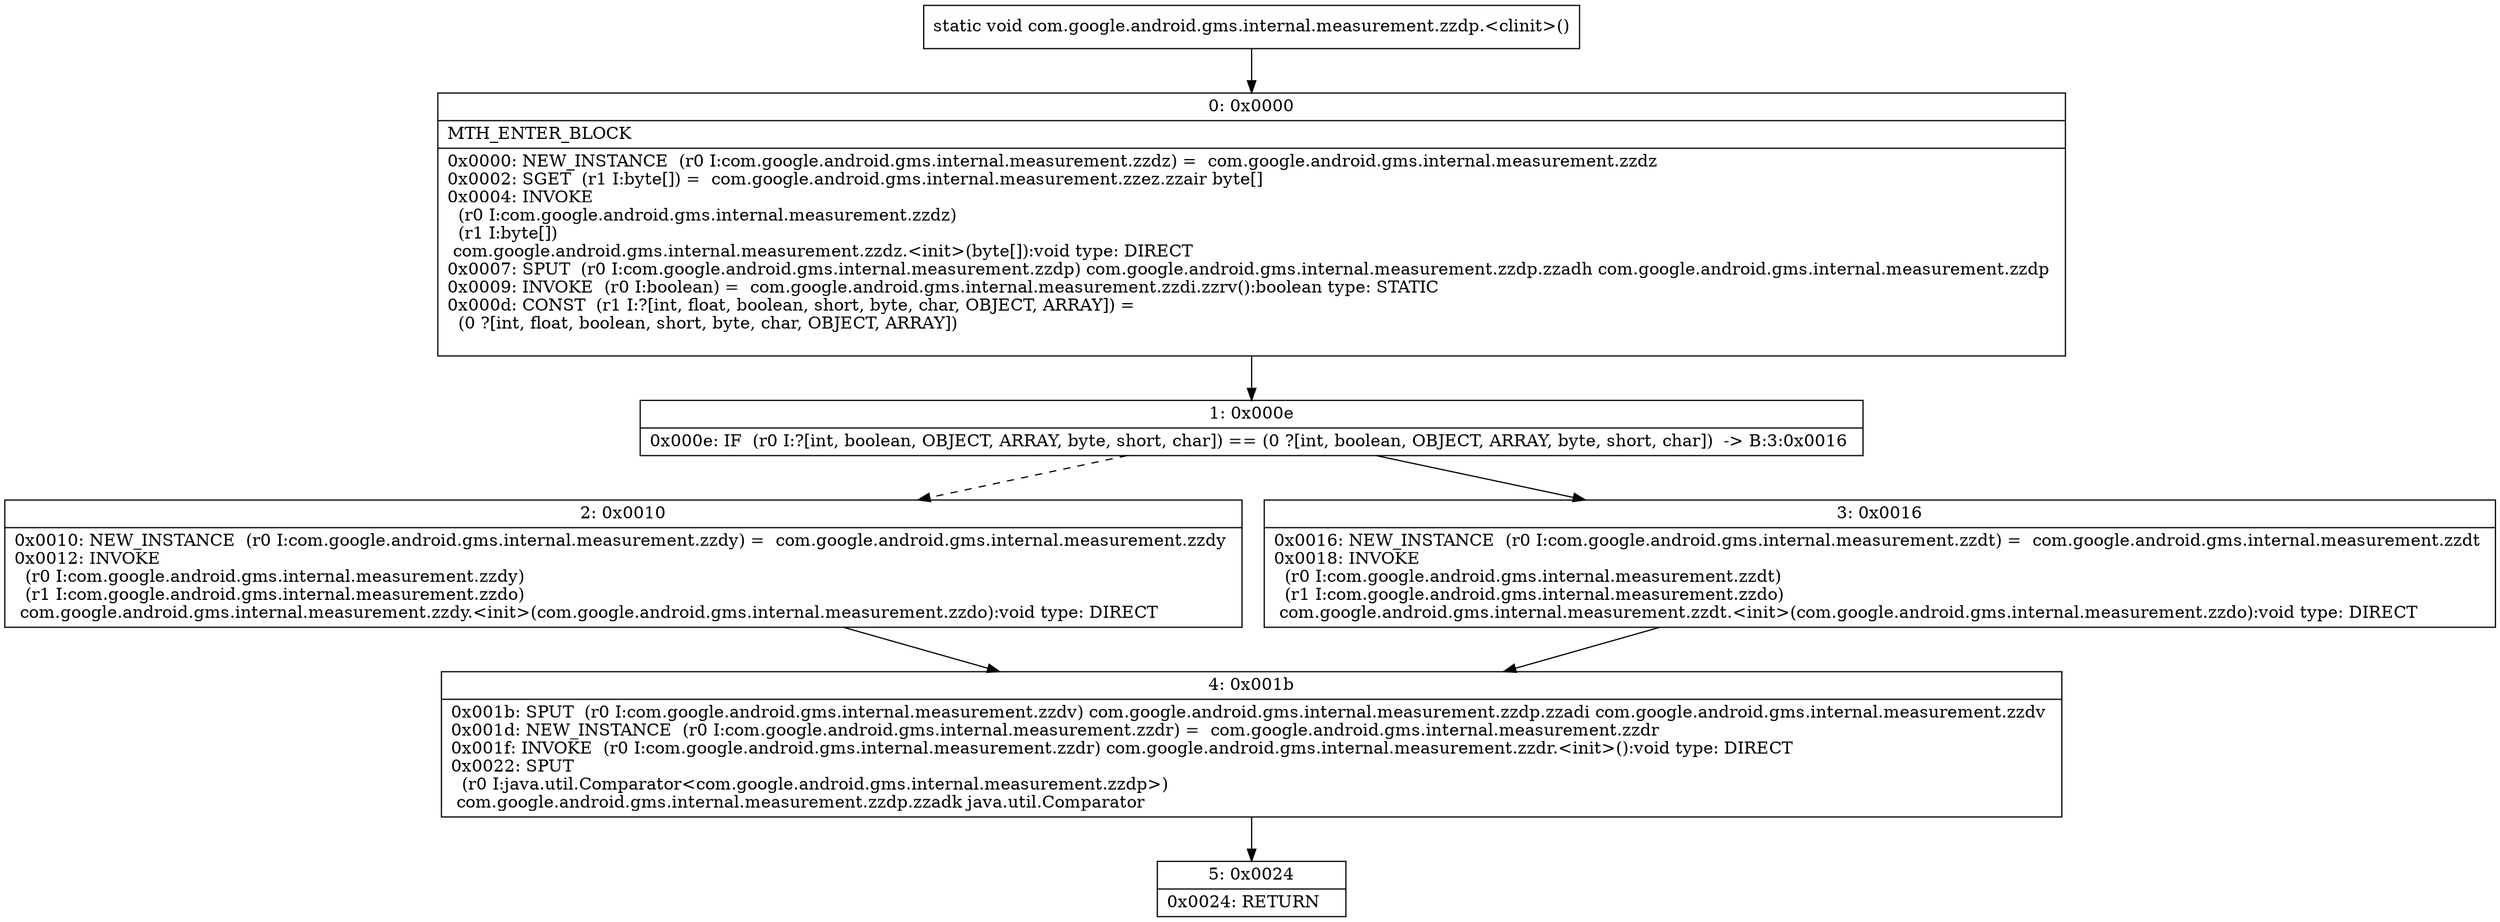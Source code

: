 digraph "CFG forcom.google.android.gms.internal.measurement.zzdp.\<clinit\>()V" {
Node_0 [shape=record,label="{0\:\ 0x0000|MTH_ENTER_BLOCK\l|0x0000: NEW_INSTANCE  (r0 I:com.google.android.gms.internal.measurement.zzdz) =  com.google.android.gms.internal.measurement.zzdz \l0x0002: SGET  (r1 I:byte[]) =  com.google.android.gms.internal.measurement.zzez.zzair byte[] \l0x0004: INVOKE  \l  (r0 I:com.google.android.gms.internal.measurement.zzdz)\l  (r1 I:byte[])\l com.google.android.gms.internal.measurement.zzdz.\<init\>(byte[]):void type: DIRECT \l0x0007: SPUT  (r0 I:com.google.android.gms.internal.measurement.zzdp) com.google.android.gms.internal.measurement.zzdp.zzadh com.google.android.gms.internal.measurement.zzdp \l0x0009: INVOKE  (r0 I:boolean) =  com.google.android.gms.internal.measurement.zzdi.zzrv():boolean type: STATIC \l0x000d: CONST  (r1 I:?[int, float, boolean, short, byte, char, OBJECT, ARRAY]) = \l  (0 ?[int, float, boolean, short, byte, char, OBJECT, ARRAY])\l \l}"];
Node_1 [shape=record,label="{1\:\ 0x000e|0x000e: IF  (r0 I:?[int, boolean, OBJECT, ARRAY, byte, short, char]) == (0 ?[int, boolean, OBJECT, ARRAY, byte, short, char])  \-\> B:3:0x0016 \l}"];
Node_2 [shape=record,label="{2\:\ 0x0010|0x0010: NEW_INSTANCE  (r0 I:com.google.android.gms.internal.measurement.zzdy) =  com.google.android.gms.internal.measurement.zzdy \l0x0012: INVOKE  \l  (r0 I:com.google.android.gms.internal.measurement.zzdy)\l  (r1 I:com.google.android.gms.internal.measurement.zzdo)\l com.google.android.gms.internal.measurement.zzdy.\<init\>(com.google.android.gms.internal.measurement.zzdo):void type: DIRECT \l}"];
Node_3 [shape=record,label="{3\:\ 0x0016|0x0016: NEW_INSTANCE  (r0 I:com.google.android.gms.internal.measurement.zzdt) =  com.google.android.gms.internal.measurement.zzdt \l0x0018: INVOKE  \l  (r0 I:com.google.android.gms.internal.measurement.zzdt)\l  (r1 I:com.google.android.gms.internal.measurement.zzdo)\l com.google.android.gms.internal.measurement.zzdt.\<init\>(com.google.android.gms.internal.measurement.zzdo):void type: DIRECT \l}"];
Node_4 [shape=record,label="{4\:\ 0x001b|0x001b: SPUT  (r0 I:com.google.android.gms.internal.measurement.zzdv) com.google.android.gms.internal.measurement.zzdp.zzadi com.google.android.gms.internal.measurement.zzdv \l0x001d: NEW_INSTANCE  (r0 I:com.google.android.gms.internal.measurement.zzdr) =  com.google.android.gms.internal.measurement.zzdr \l0x001f: INVOKE  (r0 I:com.google.android.gms.internal.measurement.zzdr) com.google.android.gms.internal.measurement.zzdr.\<init\>():void type: DIRECT \l0x0022: SPUT  \l  (r0 I:java.util.Comparator\<com.google.android.gms.internal.measurement.zzdp\>)\l com.google.android.gms.internal.measurement.zzdp.zzadk java.util.Comparator \l}"];
Node_5 [shape=record,label="{5\:\ 0x0024|0x0024: RETURN   \l}"];
MethodNode[shape=record,label="{static void com.google.android.gms.internal.measurement.zzdp.\<clinit\>() }"];
MethodNode -> Node_0;
Node_0 -> Node_1;
Node_1 -> Node_2[style=dashed];
Node_1 -> Node_3;
Node_2 -> Node_4;
Node_3 -> Node_4;
Node_4 -> Node_5;
}

